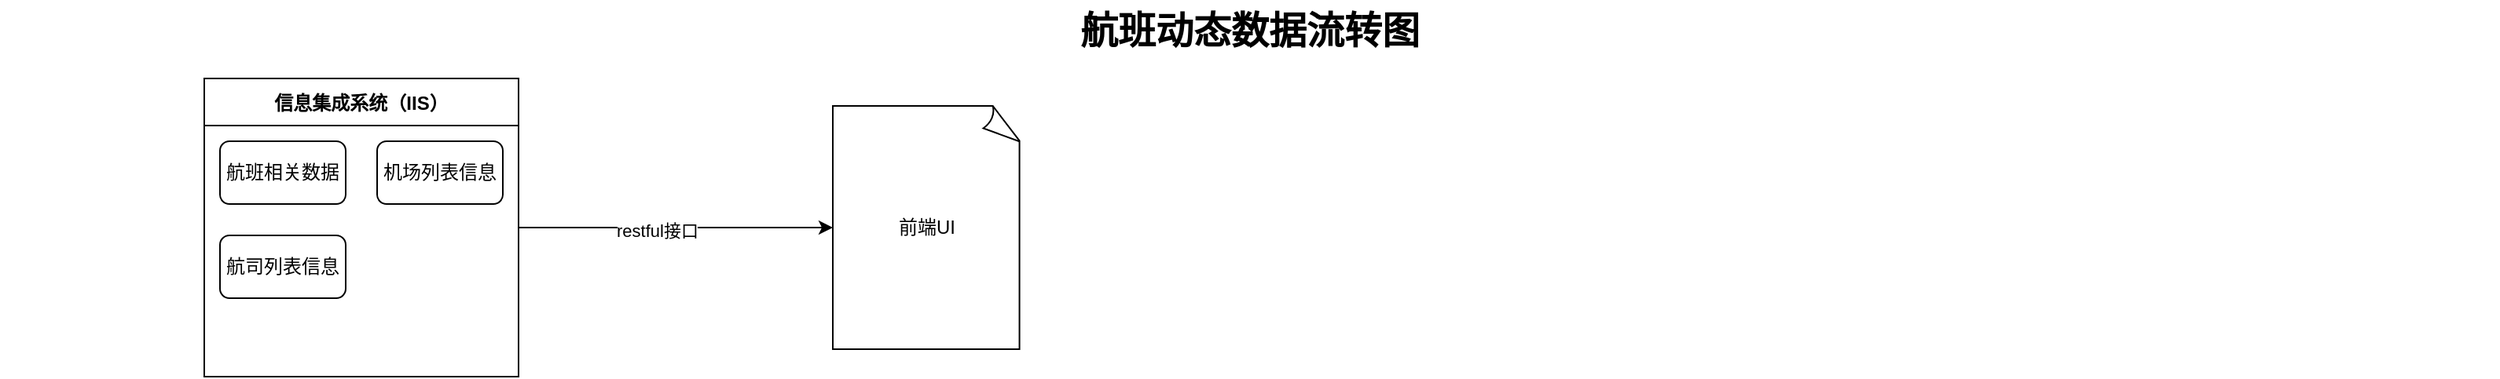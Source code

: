 <mxfile version="20.2.3" type="github">
  <diagram id="6I0OCvxSQrVGMHxT2VVA" name="Page-1">
    <mxGraphModel dx="705" dy="424" grid="1" gridSize="10" guides="1" tooltips="1" connect="1" arrows="1" fold="1" page="1" pageScale="1" pageWidth="850" pageHeight="1100" math="0" shadow="0">
      <root>
        <mxCell id="0" />
        <mxCell id="1" parent="0" />
        <mxCell id="dKdSaXE48SgPbhcamS2K-63" value="航班动态数据流转图&lt;br&gt;" style="text;strokeColor=none;fillColor=none;html=1;fontSize=24;fontStyle=1;verticalAlign=middle;align=center;" parent="1" vertex="1">
          <mxGeometry x="50" y="70" width="1590" height="40" as="geometry" />
        </mxCell>
        <mxCell id="wZdgkFELnF1UsSxSFUeW-7" style="edgeStyle=orthogonalEdgeStyle;rounded=0;orthogonalLoop=1;jettySize=auto;html=1;exitX=1;exitY=0.5;exitDx=0;exitDy=0;" edge="1" parent="1" source="wZdgkFELnF1UsSxSFUeW-1" target="wZdgkFELnF1UsSxSFUeW-10">
          <mxGeometry relative="1" as="geometry">
            <mxPoint x="570" y="214.824" as="targetPoint" />
          </mxGeometry>
        </mxCell>
        <mxCell id="wZdgkFELnF1UsSxSFUeW-8" value="restful接口" style="edgeLabel;html=1;align=center;verticalAlign=middle;resizable=0;points=[];" vertex="1" connectable="0" parent="wZdgkFELnF1UsSxSFUeW-7">
          <mxGeometry x="-0.118" y="-2" relative="1" as="geometry">
            <mxPoint as="offset" />
          </mxGeometry>
        </mxCell>
        <mxCell id="wZdgkFELnF1UsSxSFUeW-1" value="信息集成系统（IIS）" style="swimlane;startSize=30;rounded=1;arcSize=0;" vertex="1" parent="1">
          <mxGeometry x="180" y="120" width="200" height="190" as="geometry">
            <mxRectangle x="260" y="340" width="150" height="30" as="alternateBounds" />
          </mxGeometry>
        </mxCell>
        <mxCell id="wZdgkFELnF1UsSxSFUeW-4" value="航班相关数据" style="whiteSpace=wrap;html=1;rounded=1;" vertex="1" parent="wZdgkFELnF1UsSxSFUeW-1">
          <mxGeometry x="10" y="40" width="80" height="40" as="geometry" />
        </mxCell>
        <mxCell id="wZdgkFELnF1UsSxSFUeW-5" value="机场列表信息" style="whiteSpace=wrap;html=1;rounded=1;" vertex="1" parent="wZdgkFELnF1UsSxSFUeW-1">
          <mxGeometry x="110" y="40" width="80" height="40" as="geometry" />
        </mxCell>
        <mxCell id="wZdgkFELnF1UsSxSFUeW-6" value="航司列表信息" style="whiteSpace=wrap;html=1;rounded=1;" vertex="1" parent="wZdgkFELnF1UsSxSFUeW-1">
          <mxGeometry x="10" y="100" width="80" height="40" as="geometry" />
        </mxCell>
        <mxCell id="wZdgkFELnF1UsSxSFUeW-10" value="前端UI" style="whiteSpace=wrap;html=1;shape=mxgraph.basic.document;rounded=1;" vertex="1" parent="1">
          <mxGeometry x="580" y="137.5" width="120" height="155" as="geometry" />
        </mxCell>
      </root>
    </mxGraphModel>
  </diagram>
</mxfile>
